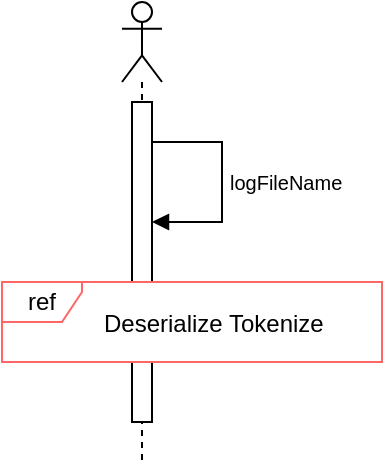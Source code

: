 <mxfile version="21.2.8" type="device">
  <diagram name="Page-1" id="2YBvvXClWsGukQMizWep">
    <mxGraphModel dx="393" dy="-813" grid="1" gridSize="10" guides="1" tooltips="1" connect="1" arrows="1" fold="1" page="1" pageScale="1" pageWidth="850" pageHeight="1100" math="0" shadow="0">
      <root>
        <mxCell id="0" />
        <mxCell id="1" parent="0" />
        <mxCell id="KSsv7atOFaTJ0OmW_SJW-2" value="" style="shape=umlLifeline;perimeter=lifelinePerimeter;whiteSpace=wrap;html=1;container=1;dropTarget=0;collapsible=0;recursiveResize=0;outlineConnect=0;portConstraint=eastwest;newEdgeStyle={&quot;edgeStyle&quot;:&quot;elbowEdgeStyle&quot;,&quot;elbow&quot;:&quot;vertical&quot;,&quot;curved&quot;:0,&quot;rounded&quot;:0};participant=umlActor;size=40;" parent="1" vertex="1">
          <mxGeometry x="110" y="1110" width="20" height="230" as="geometry" />
        </mxCell>
        <mxCell id="KSsv7atOFaTJ0OmW_SJW-3" value="" style="html=1;points=[];perimeter=orthogonalPerimeter;outlineConnect=0;targetShapes=umlLifeline;portConstraint=eastwest;newEdgeStyle={&quot;edgeStyle&quot;:&quot;elbowEdgeStyle&quot;,&quot;elbow&quot;:&quot;vertical&quot;,&quot;curved&quot;:0,&quot;rounded&quot;:0};" parent="KSsv7atOFaTJ0OmW_SJW-2" vertex="1">
          <mxGeometry x="5" y="50" width="10" height="160" as="geometry" />
        </mxCell>
        <mxCell id="KSsv7atOFaTJ0OmW_SJW-4" value="&lt;font style=&quot;font-size: 10px;&quot;&gt;logFileName&lt;/font&gt;" style="html=1;align=left;spacingLeft=2;endArrow=block;rounded=0;edgeStyle=orthogonalEdgeStyle;curved=0;rounded=0;" parent="KSsv7atOFaTJ0OmW_SJW-2" source="KSsv7atOFaTJ0OmW_SJW-3" target="KSsv7atOFaTJ0OmW_SJW-3" edge="1">
          <mxGeometry relative="1" as="geometry">
            <mxPoint x="20" y="60" as="sourcePoint" />
            <Array as="points">
              <mxPoint x="50" y="70" />
              <mxPoint x="50" y="110" />
            </Array>
            <mxPoint x="20" y="90" as="targetPoint" />
          </mxGeometry>
        </mxCell>
        <mxCell id="KSsv7atOFaTJ0OmW_SJW-5" value="ref" style="shape=umlFrame;whiteSpace=wrap;html=1;pointerEvents=0;gradientColor=#FFFFFF;swimlaneFillColor=default;strokeColor=#FF6666;width=40;height=20;" parent="1" vertex="1">
          <mxGeometry x="50" y="1250" width="190" height="40" as="geometry" />
        </mxCell>
        <mxCell id="KSsv7atOFaTJ0OmW_SJW-6" value="Deserialize Tokenize" style="text;strokeColor=none;fillColor=none;align=left;verticalAlign=top;spacingLeft=4;spacingRight=4;overflow=hidden;rotatable=0;points=[[0,0.5],[1,0.5]];portConstraint=eastwest;whiteSpace=wrap;html=1;" parent="1" vertex="1">
          <mxGeometry x="95" y="1257" width="125" height="26" as="geometry" />
        </mxCell>
      </root>
    </mxGraphModel>
  </diagram>
</mxfile>
